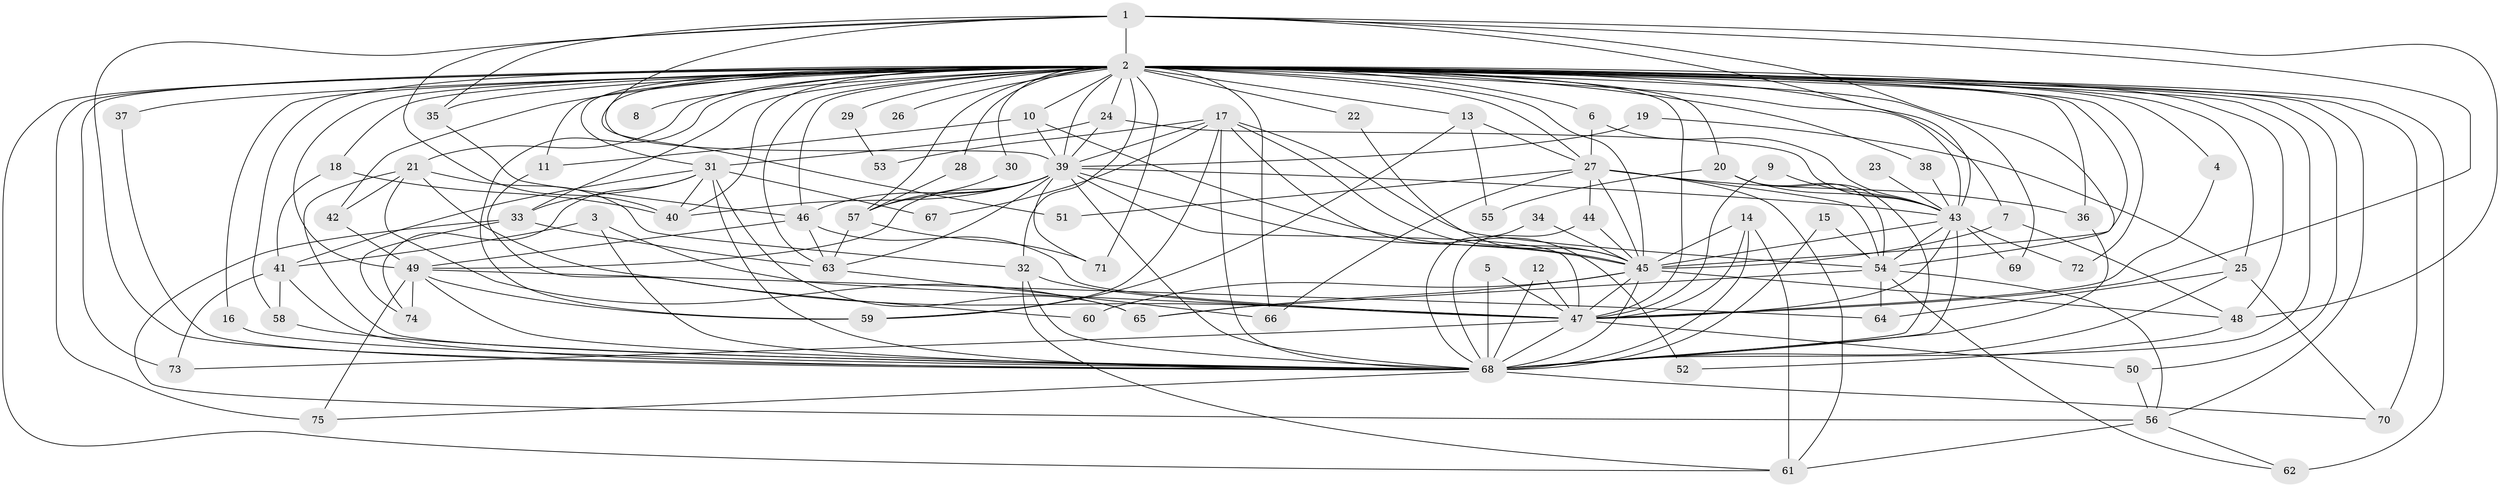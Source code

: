 // original degree distribution, {20: 0.006711409395973154, 31: 0.006711409395973154, 21: 0.006711409395973154, 24: 0.006711409395973154, 32: 0.006711409395973154, 22: 0.013422818791946308, 12: 0.013422818791946308, 18: 0.006711409395973154, 25: 0.006711409395973154, 2: 0.4966442953020134, 5: 0.06040268456375839, 9: 0.006711409395973154, 4: 0.12080536912751678, 6: 0.026845637583892617, 3: 0.20134228187919462, 11: 0.006711409395973154, 8: 0.006711409395973154}
// Generated by graph-tools (version 1.1) at 2025/49/03/09/25 03:49:40]
// undirected, 75 vertices, 200 edges
graph export_dot {
graph [start="1"]
  node [color=gray90,style=filled];
  1;
  2;
  3;
  4;
  5;
  6;
  7;
  8;
  9;
  10;
  11;
  12;
  13;
  14;
  15;
  16;
  17;
  18;
  19;
  20;
  21;
  22;
  23;
  24;
  25;
  26;
  27;
  28;
  29;
  30;
  31;
  32;
  33;
  34;
  35;
  36;
  37;
  38;
  39;
  40;
  41;
  42;
  43;
  44;
  45;
  46;
  47;
  48;
  49;
  50;
  51;
  52;
  53;
  54;
  55;
  56;
  57;
  58;
  59;
  60;
  61;
  62;
  63;
  64;
  65;
  66;
  67;
  68;
  69;
  70;
  71;
  72;
  73;
  74;
  75;
  1 -- 2 [weight=4.0];
  1 -- 35 [weight=1.0];
  1 -- 39 [weight=1.0];
  1 -- 40 [weight=1.0];
  1 -- 43 [weight=1.0];
  1 -- 45 [weight=1.0];
  1 -- 47 [weight=1.0];
  1 -- 48 [weight=1.0];
  1 -- 68 [weight=1.0];
  2 -- 4 [weight=1.0];
  2 -- 6 [weight=2.0];
  2 -- 7 [weight=1.0];
  2 -- 8 [weight=1.0];
  2 -- 10 [weight=1.0];
  2 -- 11 [weight=2.0];
  2 -- 13 [weight=2.0];
  2 -- 16 [weight=1.0];
  2 -- 18 [weight=2.0];
  2 -- 20 [weight=1.0];
  2 -- 21 [weight=1.0];
  2 -- 22 [weight=1.0];
  2 -- 24 [weight=1.0];
  2 -- 25 [weight=1.0];
  2 -- 26 [weight=2.0];
  2 -- 27 [weight=1.0];
  2 -- 28 [weight=1.0];
  2 -- 29 [weight=3.0];
  2 -- 30 [weight=1.0];
  2 -- 31 [weight=2.0];
  2 -- 32 [weight=1.0];
  2 -- 33 [weight=1.0];
  2 -- 35 [weight=1.0];
  2 -- 36 [weight=2.0];
  2 -- 37 [weight=2.0];
  2 -- 38 [weight=1.0];
  2 -- 39 [weight=4.0];
  2 -- 40 [weight=1.0];
  2 -- 42 [weight=1.0];
  2 -- 43 [weight=4.0];
  2 -- 45 [weight=4.0];
  2 -- 46 [weight=1.0];
  2 -- 47 [weight=4.0];
  2 -- 48 [weight=1.0];
  2 -- 49 [weight=2.0];
  2 -- 50 [weight=1.0];
  2 -- 51 [weight=1.0];
  2 -- 54 [weight=2.0];
  2 -- 56 [weight=1.0];
  2 -- 57 [weight=3.0];
  2 -- 58 [weight=2.0];
  2 -- 59 [weight=1.0];
  2 -- 61 [weight=1.0];
  2 -- 62 [weight=2.0];
  2 -- 63 [weight=1.0];
  2 -- 66 [weight=1.0];
  2 -- 68 [weight=4.0];
  2 -- 69 [weight=1.0];
  2 -- 70 [weight=2.0];
  2 -- 71 [weight=1.0];
  2 -- 72 [weight=1.0];
  2 -- 73 [weight=2.0];
  2 -- 75 [weight=1.0];
  3 -- 41 [weight=1.0];
  3 -- 47 [weight=1.0];
  3 -- 68 [weight=1.0];
  4 -- 47 [weight=1.0];
  5 -- 47 [weight=1.0];
  5 -- 68 [weight=1.0];
  6 -- 27 [weight=1.0];
  6 -- 43 [weight=1.0];
  7 -- 45 [weight=1.0];
  7 -- 48 [weight=1.0];
  9 -- 43 [weight=1.0];
  9 -- 47 [weight=1.0];
  10 -- 11 [weight=1.0];
  10 -- 39 [weight=1.0];
  10 -- 45 [weight=1.0];
  11 -- 60 [weight=1.0];
  12 -- 47 [weight=1.0];
  12 -- 68 [weight=1.0];
  13 -- 27 [weight=1.0];
  13 -- 55 [weight=1.0];
  13 -- 59 [weight=1.0];
  14 -- 45 [weight=1.0];
  14 -- 47 [weight=2.0];
  14 -- 61 [weight=1.0];
  14 -- 68 [weight=2.0];
  15 -- 54 [weight=1.0];
  15 -- 68 [weight=1.0];
  16 -- 68 [weight=1.0];
  17 -- 39 [weight=1.0];
  17 -- 45 [weight=1.0];
  17 -- 52 [weight=1.0];
  17 -- 53 [weight=1.0];
  17 -- 54 [weight=1.0];
  17 -- 59 [weight=1.0];
  17 -- 67 [weight=1.0];
  17 -- 68 [weight=1.0];
  18 -- 40 [weight=1.0];
  18 -- 41 [weight=1.0];
  19 -- 25 [weight=1.0];
  19 -- 39 [weight=1.0];
  20 -- 43 [weight=1.0];
  20 -- 54 [weight=1.0];
  20 -- 55 [weight=1.0];
  20 -- 68 [weight=1.0];
  21 -- 32 [weight=1.0];
  21 -- 42 [weight=1.0];
  21 -- 47 [weight=1.0];
  21 -- 65 [weight=1.0];
  21 -- 68 [weight=1.0];
  22 -- 45 [weight=1.0];
  23 -- 43 [weight=1.0];
  24 -- 31 [weight=1.0];
  24 -- 39 [weight=1.0];
  24 -- 43 [weight=1.0];
  25 -- 64 [weight=1.0];
  25 -- 68 [weight=1.0];
  25 -- 70 [weight=1.0];
  27 -- 36 [weight=1.0];
  27 -- 44 [weight=1.0];
  27 -- 45 [weight=1.0];
  27 -- 51 [weight=1.0];
  27 -- 54 [weight=1.0];
  27 -- 61 [weight=1.0];
  27 -- 66 [weight=1.0];
  28 -- 57 [weight=1.0];
  29 -- 53 [weight=1.0];
  30 -- 57 [weight=1.0];
  31 -- 33 [weight=1.0];
  31 -- 40 [weight=1.0];
  31 -- 41 [weight=1.0];
  31 -- 65 [weight=1.0];
  31 -- 67 [weight=1.0];
  31 -- 68 [weight=1.0];
  31 -- 74 [weight=1.0];
  32 -- 47 [weight=1.0];
  32 -- 61 [weight=1.0];
  32 -- 68 [weight=1.0];
  33 -- 56 [weight=1.0];
  33 -- 63 [weight=1.0];
  33 -- 74 [weight=1.0];
  34 -- 45 [weight=1.0];
  34 -- 68 [weight=1.0];
  35 -- 46 [weight=1.0];
  36 -- 68 [weight=1.0];
  37 -- 68 [weight=1.0];
  38 -- 43 [weight=1.0];
  39 -- 40 [weight=1.0];
  39 -- 43 [weight=2.0];
  39 -- 45 [weight=2.0];
  39 -- 46 [weight=1.0];
  39 -- 47 [weight=1.0];
  39 -- 49 [weight=1.0];
  39 -- 57 [weight=1.0];
  39 -- 63 [weight=1.0];
  39 -- 68 [weight=1.0];
  39 -- 71 [weight=1.0];
  41 -- 58 [weight=1.0];
  41 -- 68 [weight=1.0];
  41 -- 73 [weight=1.0];
  42 -- 49 [weight=1.0];
  43 -- 45 [weight=1.0];
  43 -- 47 [weight=1.0];
  43 -- 54 [weight=1.0];
  43 -- 68 [weight=1.0];
  43 -- 69 [weight=1.0];
  43 -- 72 [weight=1.0];
  44 -- 45 [weight=1.0];
  44 -- 68 [weight=1.0];
  45 -- 47 [weight=1.0];
  45 -- 48 [weight=2.0];
  45 -- 60 [weight=1.0];
  45 -- 65 [weight=1.0];
  45 -- 68 [weight=1.0];
  46 -- 47 [weight=1.0];
  46 -- 49 [weight=1.0];
  46 -- 63 [weight=1.0];
  47 -- 50 [weight=1.0];
  47 -- 68 [weight=1.0];
  47 -- 73 [weight=1.0];
  48 -- 52 [weight=1.0];
  49 -- 59 [weight=1.0];
  49 -- 64 [weight=1.0];
  49 -- 68 [weight=1.0];
  49 -- 74 [weight=2.0];
  49 -- 75 [weight=1.0];
  50 -- 56 [weight=1.0];
  54 -- 56 [weight=1.0];
  54 -- 62 [weight=1.0];
  54 -- 64 [weight=1.0];
  54 -- 65 [weight=1.0];
  56 -- 61 [weight=1.0];
  56 -- 62 [weight=1.0];
  57 -- 63 [weight=1.0];
  57 -- 71 [weight=1.0];
  58 -- 68 [weight=1.0];
  63 -- 66 [weight=1.0];
  68 -- 70 [weight=1.0];
  68 -- 75 [weight=1.0];
}
